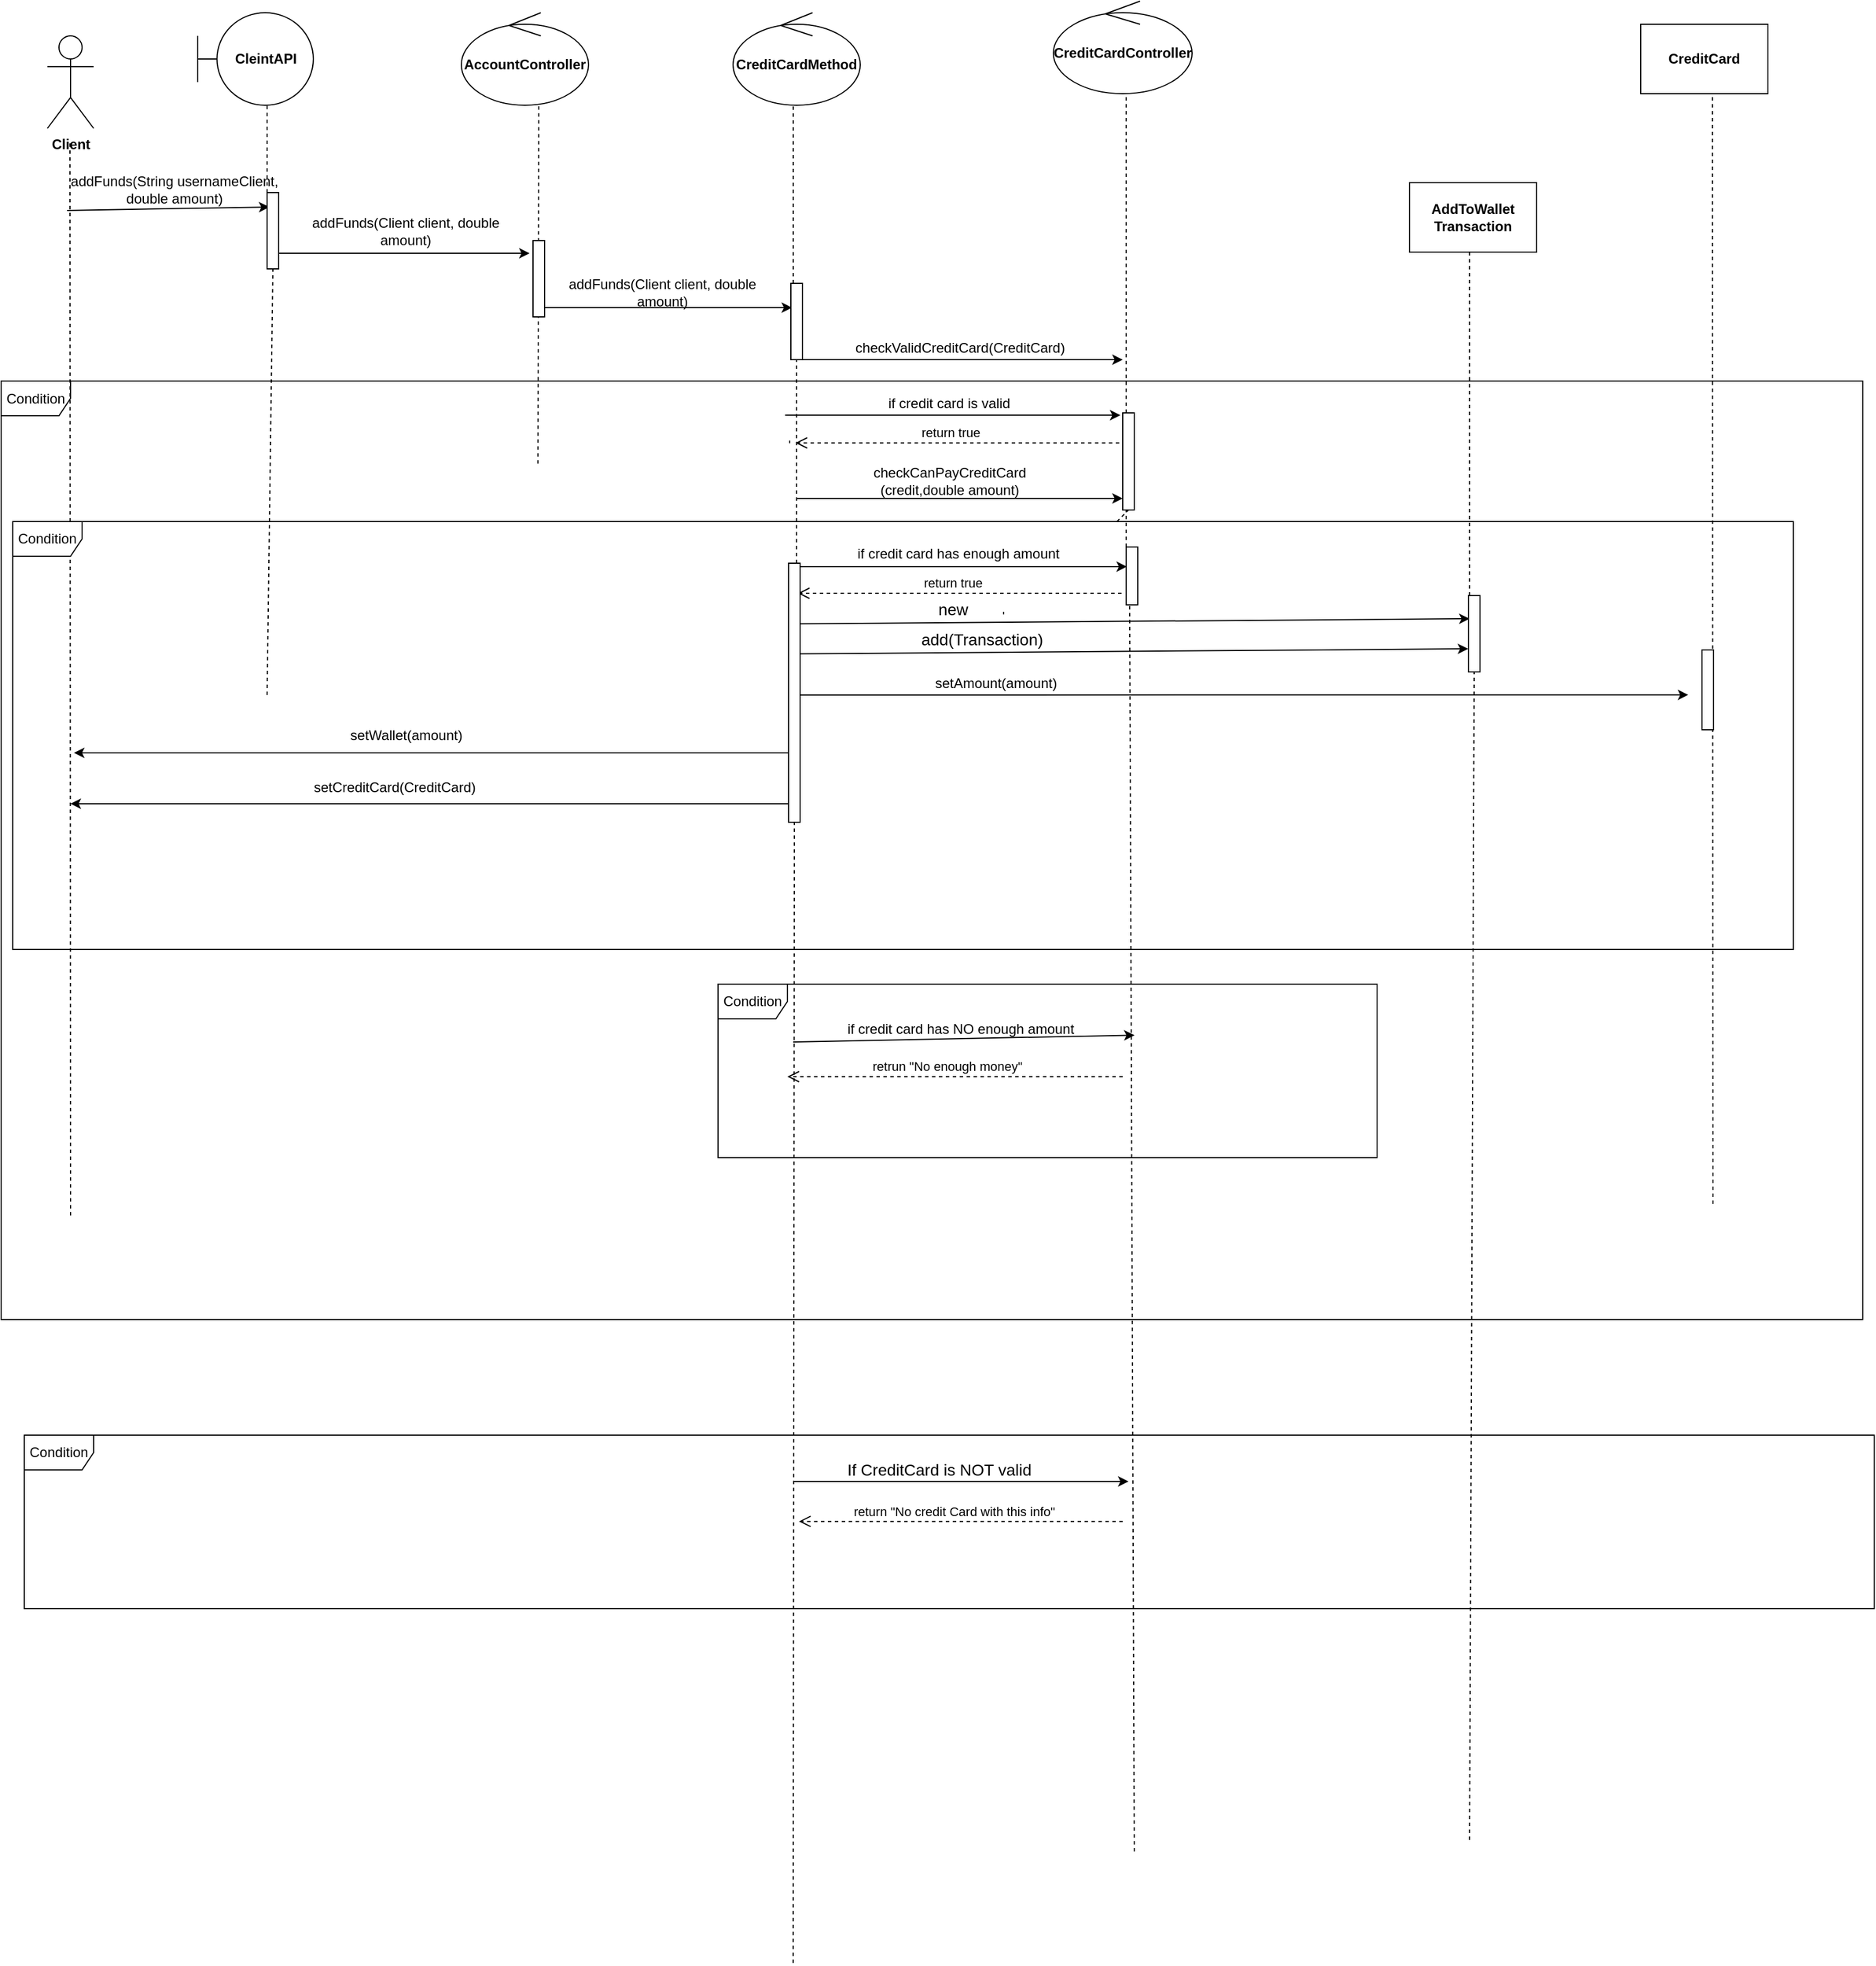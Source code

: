 <mxfile version="16.5.1" type="device"><diagram id="xbT4TP8scOLuHUDoHVvf" name="Page-1"><mxGraphModel dx="1055" dy="527" grid="1" gridSize="10" guides="1" tooltips="1" connect="1" arrows="1" fold="1" page="1" pageScale="1" pageWidth="850" pageHeight="1100" math="0" shadow="0"><root><mxCell id="0"/><mxCell id="1" parent="0"/><mxCell id="G9_8GzPN5d4KNjcjPEDF-1" value="&lt;b&gt;Client&lt;/b&gt;" style="shape=umlActor;verticalLabelPosition=bottom;verticalAlign=top;html=1;outlineConnect=0;" vertex="1" parent="1"><mxGeometry x="50" y="70" width="40" height="80" as="geometry"/></mxCell><mxCell id="G9_8GzPN5d4KNjcjPEDF-2" value="" style="endArrow=none;dashed=1;html=1;rounded=0;entryX=0.5;entryY=1;entryDx=0;entryDy=0;startArrow=none;exitX=0.284;exitY=0.088;exitDx=0;exitDy=0;exitPerimeter=0;" edge="1" parent="1"><mxGeometry width="50" height="50" relative="1" as="geometry"><mxPoint x="474.24" y="439.912" as="sourcePoint"/><mxPoint x="475.0" y="129" as="targetPoint"/></mxGeometry></mxCell><mxCell id="G9_8GzPN5d4KNjcjPEDF-3" value="" style="endArrow=classic;html=1;rounded=0;entryX=1;entryY=1;entryDx=0;entryDy=0;exitX=0.125;exitY=1.118;exitDx=0;exitDy=0;exitPerimeter=0;" edge="1" parent="1"><mxGeometry width="50" height="50" relative="1" as="geometry"><mxPoint x="67" y="220.95" as="sourcePoint"/><mxPoint x="242.0" y="218" as="targetPoint"/></mxGeometry></mxCell><mxCell id="G9_8GzPN5d4KNjcjPEDF-4" value="addFunds(String usernameClient, double amount)" style="text;html=1;strokeColor=none;fillColor=none;align=center;verticalAlign=middle;whiteSpace=wrap;rounded=0;" vertex="1" parent="1"><mxGeometry x="60" y="190" width="200" height="25" as="geometry"/></mxCell><mxCell id="G9_8GzPN5d4KNjcjPEDF-5" value="" style="endArrow=classic;html=1;rounded=0;exitX=1.3;exitY=0.217;exitDx=0;exitDy=0;exitPerimeter=0;" edge="1" parent="1"><mxGeometry width="50" height="50" relative="1" as="geometry"><mxPoint x="244" y="258.04" as="sourcePoint"/><mxPoint x="467" y="258" as="targetPoint"/></mxGeometry></mxCell><mxCell id="G9_8GzPN5d4KNjcjPEDF-6" value="addFunds(Client client, double amount)" style="text;html=1;strokeColor=none;fillColor=none;align=center;verticalAlign=middle;whiteSpace=wrap;rounded=0;" vertex="1" parent="1"><mxGeometry x="260" y="230" width="200" height="17" as="geometry"/></mxCell><mxCell id="G9_8GzPN5d4KNjcjPEDF-7" value="Condition" style="shape=umlFrame;whiteSpace=wrap;html=1;" vertex="1" parent="1"><mxGeometry x="10" y="368.5" width="1610" height="811.5" as="geometry"/></mxCell><mxCell id="G9_8GzPN5d4KNjcjPEDF-8" value="" style="endArrow=classic;html=1;rounded=0;" edge="1" parent="1"><mxGeometry width="50" height="50" relative="1" as="geometry"><mxPoint x="688" y="398" as="sourcePoint"/><mxPoint x="978" y="398" as="targetPoint"/></mxGeometry></mxCell><mxCell id="G9_8GzPN5d4KNjcjPEDF-9" value="if credit card is valid" style="text;html=1;strokeColor=none;fillColor=none;align=center;verticalAlign=middle;whiteSpace=wrap;rounded=0;" vertex="1" parent="1"><mxGeometry x="730" y="379" width="200" height="17" as="geometry"/></mxCell><mxCell id="G9_8GzPN5d4KNjcjPEDF-10" value="return true" style="html=1;verticalAlign=bottom;endArrow=open;dashed=1;endSize=8;rounded=0;startArrow=none;" edge="1" parent="1"><mxGeometry x="0.048" relative="1" as="geometry"><mxPoint x="977" y="422" as="sourcePoint"/><mxPoint x="697" y="422" as="targetPoint"/><mxPoint as="offset"/></mxGeometry></mxCell><mxCell id="G9_8GzPN5d4KNjcjPEDF-11" value="" style="html=1;verticalAlign=bottom;endArrow=none;dashed=1;endSize=8;rounded=0;" edge="1" parent="1"><mxGeometry x="0.048" relative="1" as="geometry"><mxPoint x="692" y="420" as="sourcePoint"/><mxPoint x="692" y="422.25" as="targetPoint"/><mxPoint as="offset"/></mxGeometry></mxCell><mxCell id="G9_8GzPN5d4KNjcjPEDF-12" value="&lt;b&gt;CleintAPI&lt;/b&gt;" style="shape=umlBoundary;whiteSpace=wrap;html=1;" vertex="1" parent="1"><mxGeometry x="180" y="50" width="100" height="80" as="geometry"/></mxCell><mxCell id="G9_8GzPN5d4KNjcjPEDF-13" value="&lt;b&gt;AccountController&lt;/b&gt;" style="ellipse;shape=umlControl;whiteSpace=wrap;html=1;" vertex="1" parent="1"><mxGeometry x="408" y="50" width="110" height="80" as="geometry"/></mxCell><mxCell id="G9_8GzPN5d4KNjcjPEDF-14" value="&lt;b&gt;CreditCardMethod&lt;/b&gt;" style="ellipse;shape=umlControl;whiteSpace=wrap;html=1;" vertex="1" parent="1"><mxGeometry x="643" y="50" width="110" height="80" as="geometry"/></mxCell><mxCell id="G9_8GzPN5d4KNjcjPEDF-15" value="" style="endArrow=none;dashed=1;html=1;rounded=0;entryX=0.5;entryY=1;entryDx=0;entryDy=0;startArrow=none;" edge="1" parent="1" source="G9_8GzPN5d4KNjcjPEDF-53"><mxGeometry width="50" height="50" relative="1" as="geometry"><mxPoint x="240" y="640" as="sourcePoint"/><mxPoint x="240.0" y="130" as="targetPoint"/></mxGeometry></mxCell><mxCell id="G9_8GzPN5d4KNjcjPEDF-16" value="" style="endArrow=none;dashed=1;html=1;rounded=0;entryX=0.5;entryY=1;entryDx=0;entryDy=0;" edge="1" parent="1"><mxGeometry width="50" height="50" relative="1" as="geometry"><mxPoint x="70.0" y="1090" as="sourcePoint"/><mxPoint x="69.5" y="163" as="targetPoint"/></mxGeometry></mxCell><mxCell id="G9_8GzPN5d4KNjcjPEDF-17" value="&lt;b&gt;CreditCardController&lt;/b&gt;" style="ellipse;shape=umlControl;whiteSpace=wrap;html=1;" vertex="1" parent="1"><mxGeometry x="920" y="40" width="120" height="80" as="geometry"/></mxCell><mxCell id="G9_8GzPN5d4KNjcjPEDF-18" value="&lt;b&gt;CreditCard&lt;/b&gt;" style="rounded=0;whiteSpace=wrap;html=1;" vertex="1" parent="1"><mxGeometry x="1428" y="60" width="110" height="60" as="geometry"/></mxCell><mxCell id="G9_8GzPN5d4KNjcjPEDF-19" value="" style="endArrow=none;dashed=1;html=1;rounded=0;entryX=0.5;entryY=1;entryDx=0;entryDy=0;startArrow=none;" edge="1" parent="1" source="G9_8GzPN5d4KNjcjPEDF-56"><mxGeometry width="50" height="50" relative="1" as="geometry"><mxPoint x="695" y="1736.364" as="sourcePoint"/><mxPoint x="695.09" y="130" as="targetPoint"/></mxGeometry></mxCell><mxCell id="G9_8GzPN5d4KNjcjPEDF-20" value="" style="endArrow=none;dashed=1;html=1;rounded=0;entryX=0.5;entryY=1;entryDx=0;entryDy=0;" edge="1" parent="1"><mxGeometry width="50" height="50" relative="1" as="geometry"><mxPoint x="1490.5" y="1080" as="sourcePoint"/><mxPoint x="1490" y="120" as="targetPoint"/></mxGeometry></mxCell><mxCell id="G9_8GzPN5d4KNjcjPEDF-21" value="" style="endArrow=none;dashed=1;html=1;rounded=0;entryX=0.5;entryY=1;entryDx=0;entryDy=0;startArrow=none;" edge="1" parent="1" source="G9_8GzPN5d4KNjcjPEDF-58"><mxGeometry width="50" height="50" relative="1" as="geometry"><mxPoint x="990" y="1640" as="sourcePoint"/><mxPoint x="983" y="120" as="targetPoint"/></mxGeometry></mxCell><mxCell id="G9_8GzPN5d4KNjcjPEDF-22" value="" style="endArrow=classic;html=1;rounded=0;" edge="1" parent="1"><mxGeometry width="50" height="50" relative="1" as="geometry"><mxPoint x="698" y="350" as="sourcePoint"/><mxPoint x="980" y="350" as="targetPoint"/></mxGeometry></mxCell><mxCell id="G9_8GzPN5d4KNjcjPEDF-23" value="checkValidCreditCard(CreditCard)" style="text;html=1;align=center;verticalAlign=middle;resizable=0;points=[];autosize=1;strokeColor=none;fillColor=none;" vertex="1" parent="1"><mxGeometry x="739" y="330" width="200" height="20" as="geometry"/></mxCell><mxCell id="G9_8GzPN5d4KNjcjPEDF-24" value="checkCanPayCreditCard&lt;br&gt;(credit,double amount)" style="text;html=1;align=center;verticalAlign=middle;resizable=0;points=[];autosize=1;strokeColor=none;fillColor=none;" vertex="1" parent="1"><mxGeometry x="755" y="440" width="150" height="30" as="geometry"/></mxCell><mxCell id="G9_8GzPN5d4KNjcjPEDF-25" value="" style="endArrow=classic;html=1;rounded=0;entryX=1.005;entryY=0.205;entryDx=0;entryDy=0;entryPerimeter=0;" edge="1" parent="1"><mxGeometry width="50" height="50" relative="1" as="geometry"><mxPoint x="700" y="529" as="sourcePoint"/><mxPoint x="983.65" y="528.95" as="targetPoint"/></mxGeometry></mxCell><mxCell id="G9_8GzPN5d4KNjcjPEDF-26" value="if credit card has enough amount" style="text;html=1;strokeColor=none;fillColor=none;align=center;verticalAlign=middle;whiteSpace=wrap;rounded=0;" vertex="1" parent="1"><mxGeometry x="738" y="509" width="200" height="17" as="geometry"/></mxCell><mxCell id="G9_8GzPN5d4KNjcjPEDF-27" value="return true" style="html=1;verticalAlign=bottom;endArrow=open;dashed=1;endSize=8;rounded=0;startArrow=none;" edge="1" parent="1"><mxGeometry x="0.048" relative="1" as="geometry"><mxPoint x="979" y="552" as="sourcePoint"/><mxPoint x="699" y="552" as="targetPoint"/><mxPoint as="offset"/></mxGeometry></mxCell><mxCell id="G9_8GzPN5d4KNjcjPEDF-28" value="" style="endArrow=classic;html=1;rounded=0;entryX=0.632;entryY=0.294;entryDx=0;entryDy=0;entryPerimeter=0;" edge="1" parent="1" target="G9_8GzPN5d4KNjcjPEDF-47"><mxGeometry width="50" height="50" relative="1" as="geometry"><mxPoint x="695" y="940" as="sourcePoint"/><mxPoint x="885" y="940" as="targetPoint"/></mxGeometry></mxCell><mxCell id="G9_8GzPN5d4KNjcjPEDF-29" value="&lt;span style=&quot;color: rgba(0 , 0 , 0 , 0) ; font-family: monospace ; font-size: 0px&quot;&gt;%3CmxGraphModel%3E%3Croot%3E%3CmxCell%20id%3D%220%22%2F%3E%3CmxCell%20id%3D%221%22%20parent%3D%220%22%2F%3E%3CmxCell%20id%3D%222%22%20value%3D%22if%20credit%20card%20has%20enough%20amount%22%20style%3D%22text%3Bhtml%3D1%3BstrokeColor%3Dnone%3BfillColor%3Dnone%3Balign%3Dcenter%3BverticalAlign%3Dmiddle%3BwhiteSpace%3Dwrap%3Brounded%3D0%3B%22%20vertex%3D%221%22%20parent%3D%221%22%3E%3CmxGeometry%20x%3D%22738%22%20y%3D%22509%22%20width%3D%22200%22%20height%3D%2217%22%20as%3D%22geometry%22%2F%3E%3C%2FmxCell%3E%3C%2Froot%3E%3C%2FmxGraphModel%3E&lt;/span&gt;" style="text;html=1;strokeColor=none;fillColor=none;align=center;verticalAlign=middle;whiteSpace=wrap;rounded=0;" vertex="1" parent="1"><mxGeometry x="767.5" y="920" width="125" height="17" as="geometry"/></mxCell><mxCell id="G9_8GzPN5d4KNjcjPEDF-30" value="retrun &quot;No enough money&quot;" style="html=1;verticalAlign=bottom;endArrow=open;dashed=1;endSize=8;rounded=0;" edge="1" parent="1"><mxGeometry x="0.048" relative="1" as="geometry"><mxPoint x="980" y="970" as="sourcePoint"/><mxPoint x="690" y="970" as="targetPoint"/><mxPoint as="offset"/></mxGeometry></mxCell><mxCell id="G9_8GzPN5d4KNjcjPEDF-31" value="" style="html=1;verticalAlign=bottom;endArrow=none;dashed=1;endSize=8;rounded=0;" edge="1" parent="1"><mxGeometry x="0.048" relative="1" as="geometry"><mxPoint x="877" y="568.0" as="sourcePoint"/><mxPoint x="877" y="570.25" as="targetPoint"/><mxPoint as="offset"/></mxGeometry></mxCell><mxCell id="G9_8GzPN5d4KNjcjPEDF-32" value="" style="endArrow=classic;html=1;rounded=0;entryX=0.941;entryY=0.405;entryDx=0;entryDy=0;entryPerimeter=0;" edge="1" parent="1" target="G9_8GzPN5d4KNjcjPEDF-64"><mxGeometry width="50" height="50" relative="1" as="geometry"><mxPoint x="697" y="640" as="sourcePoint"/><mxPoint x="1063" y="640" as="targetPoint"/></mxGeometry></mxCell><mxCell id="G9_8GzPN5d4KNjcjPEDF-33" value="setAmount(amount)" style="text;html=1;align=center;verticalAlign=middle;resizable=0;points=[];autosize=1;strokeColor=none;fillColor=none;" vertex="1" parent="1"><mxGeometry x="810" y="620" width="120" height="20" as="geometry"/></mxCell><mxCell id="G9_8GzPN5d4KNjcjPEDF-34" value="" style="endArrow=classic;html=1;rounded=0;" edge="1" parent="1"><mxGeometry width="50" height="50" relative="1" as="geometry"><mxPoint x="696" y="690" as="sourcePoint"/><mxPoint x="73" y="690" as="targetPoint"/></mxGeometry></mxCell><mxCell id="G9_8GzPN5d4KNjcjPEDF-35" value="setWallet(amount)" style="text;html=1;align=center;verticalAlign=middle;resizable=0;points=[];autosize=1;strokeColor=none;fillColor=none;" vertex="1" parent="1"><mxGeometry x="305" y="665" width="110" height="20" as="geometry"/></mxCell><mxCell id="G9_8GzPN5d4KNjcjPEDF-36" value="" style="endArrow=classic;html=1;rounded=0;" edge="1" parent="1"><mxGeometry width="50" height="50" relative="1" as="geometry"><mxPoint x="700" y="734" as="sourcePoint"/><mxPoint x="70.0" y="734" as="targetPoint"/></mxGeometry></mxCell><mxCell id="G9_8GzPN5d4KNjcjPEDF-37" value="setCreditCard(CreditCard)" style="text;html=1;align=center;verticalAlign=middle;resizable=0;points=[];autosize=1;strokeColor=none;fillColor=none;" vertex="1" parent="1"><mxGeometry x="270" y="710" width="160" height="20" as="geometry"/></mxCell><mxCell id="G9_8GzPN5d4KNjcjPEDF-38" value="&lt;b&gt;AddToWallet&lt;br&gt;Transaction&lt;/b&gt;" style="rounded=0;whiteSpace=wrap;html=1;" vertex="1" parent="1"><mxGeometry x="1228" y="197" width="110" height="60" as="geometry"/></mxCell><mxCell id="G9_8GzPN5d4KNjcjPEDF-39" value="" style="endArrow=none;dashed=1;html=1;rounded=0;entryX=0.5;entryY=1;entryDx=0;entryDy=0;startArrow=none;" edge="1" parent="1" source="G9_8GzPN5d4KNjcjPEDF-60"><mxGeometry width="50" height="50" relative="1" as="geometry"><mxPoint x="1280" y="1630" as="sourcePoint"/><mxPoint x="1280" y="257" as="targetPoint"/></mxGeometry></mxCell><mxCell id="G9_8GzPN5d4KNjcjPEDF-40" value="" style="endArrow=classic;html=1;rounded=0;exitX=1.3;exitY=0.217;exitDx=0;exitDy=0;exitPerimeter=0;" edge="1" parent="1"><mxGeometry width="50" height="50" relative="1" as="geometry"><mxPoint x="471" y="305.04" as="sourcePoint"/><mxPoint x="694" y="305" as="targetPoint"/></mxGeometry></mxCell><mxCell id="G9_8GzPN5d4KNjcjPEDF-41" value="addFunds(Client client, double amount)" style="text;html=1;strokeColor=none;fillColor=none;align=center;verticalAlign=middle;whiteSpace=wrap;rounded=0;" vertex="1" parent="1"><mxGeometry x="482" y="283" width="200" height="17" as="geometry"/></mxCell><mxCell id="G9_8GzPN5d4KNjcjPEDF-42" value="" style="endArrow=classic;html=1;rounded=0;" edge="1" parent="1"><mxGeometry width="50" height="50" relative="1" as="geometry"><mxPoint x="698" y="470" as="sourcePoint"/><mxPoint x="980" y="470" as="targetPoint"/></mxGeometry></mxCell><mxCell id="G9_8GzPN5d4KNjcjPEDF-43" value="" style="endArrow=classic;html=1;rounded=0;" edge="1" parent="1"><mxGeometry width="50" height="50" relative="1" as="geometry"><mxPoint x="697.18" y="578.43" as="sourcePoint"/><mxPoint x="1280" y="574" as="targetPoint"/></mxGeometry></mxCell><mxCell id="G9_8GzPN5d4KNjcjPEDF-44" value="new" style="edgeLabel;html=1;align=center;verticalAlign=middle;resizable=0;points=[];fontSize=14;" vertex="1" connectable="0" parent="G9_8GzPN5d4KNjcjPEDF-43"><mxGeometry x="-0.506" relative="1" as="geometry"><mxPoint x="-8" y="-12" as="offset"/></mxGeometry></mxCell><mxCell id="G9_8GzPN5d4KNjcjPEDF-45" value="" style="endArrow=classic;html=1;rounded=0;" edge="1" parent="1"><mxGeometry width="50" height="50" relative="1" as="geometry"><mxPoint x="696" y="604.43" as="sourcePoint"/><mxPoint x="1278.82" y="600" as="targetPoint"/></mxGeometry></mxCell><mxCell id="G9_8GzPN5d4KNjcjPEDF-46" value="add(Transaction)" style="edgeLabel;html=1;align=center;verticalAlign=middle;resizable=0;points=[];fontSize=14;" vertex="1" connectable="0" parent="G9_8GzPN5d4KNjcjPEDF-45"><mxGeometry x="-0.506" relative="1" as="geometry"><mxPoint x="18" y="-12" as="offset"/></mxGeometry></mxCell><mxCell id="G9_8GzPN5d4KNjcjPEDF-47" value="Condition" style="shape=umlFrame;whiteSpace=wrap;html=1;" vertex="1" parent="1"><mxGeometry x="630" y="890" width="570" height="150" as="geometry"/></mxCell><mxCell id="G9_8GzPN5d4KNjcjPEDF-48" value="Condition" style="shape=umlFrame;whiteSpace=wrap;html=1;" vertex="1" parent="1"><mxGeometry x="30" y="1280" width="1600" height="150" as="geometry"/></mxCell><mxCell id="G9_8GzPN5d4KNjcjPEDF-49" value="if credit card has NO enough amount" style="text;html=1;strokeColor=none;fillColor=none;align=center;verticalAlign=middle;whiteSpace=wrap;rounded=0;" vertex="1" parent="1"><mxGeometry x="740" y="920" width="200" height="17" as="geometry"/></mxCell><mxCell id="G9_8GzPN5d4KNjcjPEDF-50" value="" style="endArrow=classic;html=1;rounded=0;" edge="1" parent="1"><mxGeometry width="50" height="50" relative="1" as="geometry"><mxPoint x="695" y="1320" as="sourcePoint"/><mxPoint x="985" y="1320" as="targetPoint"/></mxGeometry></mxCell><mxCell id="G9_8GzPN5d4KNjcjPEDF-51" value="If CreditCard is NOT valid" style="edgeLabel;html=1;align=center;verticalAlign=middle;resizable=0;points=[];fontSize=14;" vertex="1" connectable="0" parent="G9_8GzPN5d4KNjcjPEDF-50"><mxGeometry x="-0.315" y="1" relative="1" as="geometry"><mxPoint x="26" y="-9" as="offset"/></mxGeometry></mxCell><mxCell id="G9_8GzPN5d4KNjcjPEDF-52" value="return &quot;No credit Card with this info&quot;" style="html=1;verticalAlign=bottom;endArrow=open;dashed=1;endSize=8;rounded=0;startArrow=none;" edge="1" parent="1"><mxGeometry x="0.048" relative="1" as="geometry"><mxPoint x="980" y="1354.57" as="sourcePoint"/><mxPoint x="700" y="1354.57" as="targetPoint"/><mxPoint as="offset"/></mxGeometry></mxCell><mxCell id="G9_8GzPN5d4KNjcjPEDF-53" value="" style="html=1;points=[];perimeter=orthogonalPerimeter;" vertex="1" parent="1"><mxGeometry x="240" y="205.5" width="10" height="66" as="geometry"/></mxCell><mxCell id="G9_8GzPN5d4KNjcjPEDF-54" value="" style="endArrow=none;dashed=1;html=1;rounded=0;entryX=0.5;entryY=1;entryDx=0;entryDy=0;" edge="1" parent="1" target="G9_8GzPN5d4KNjcjPEDF-53"><mxGeometry width="50" height="50" relative="1" as="geometry"><mxPoint x="240.0" y="640" as="sourcePoint"/><mxPoint x="240" y="130.0" as="targetPoint"/></mxGeometry></mxCell><mxCell id="G9_8GzPN5d4KNjcjPEDF-55" value="" style="html=1;points=[];perimeter=orthogonalPerimeter;" vertex="1" parent="1"><mxGeometry x="470" y="247" width="10" height="66" as="geometry"/></mxCell><mxCell id="G9_8GzPN5d4KNjcjPEDF-56" value="" style="html=1;points=[];perimeter=orthogonalPerimeter;" vertex="1" parent="1"><mxGeometry x="693" y="284" width="10" height="66" as="geometry"/></mxCell><mxCell id="G9_8GzPN5d4KNjcjPEDF-57" value="" style="endArrow=none;dashed=1;html=1;rounded=0;entryX=0.5;entryY=1;entryDx=0;entryDy=0;startArrow=none;" edge="1" parent="1" source="G9_8GzPN5d4KNjcjPEDF-62" target="G9_8GzPN5d4KNjcjPEDF-56"><mxGeometry width="50" height="50" relative="1" as="geometry"><mxPoint x="695" y="1736.364" as="sourcePoint"/><mxPoint x="695.09" y="130.0" as="targetPoint"/></mxGeometry></mxCell><mxCell id="G9_8GzPN5d4KNjcjPEDF-58" value="" style="html=1;points=[];perimeter=orthogonalPerimeter;" vertex="1" parent="1"><mxGeometry x="980" y="396" width="10" height="84" as="geometry"/></mxCell><mxCell id="G9_8GzPN5d4KNjcjPEDF-59" value="" style="endArrow=none;dashed=1;html=1;rounded=0;entryX=0.5;entryY=1;entryDx=0;entryDy=0;startArrow=none;" edge="1" parent="1" source="G9_8GzPN5d4KNjcjPEDF-64" target="G9_8GzPN5d4KNjcjPEDF-58"><mxGeometry width="50" height="50" relative="1" as="geometry"><mxPoint x="990" y="1640" as="sourcePoint"/><mxPoint x="983" y="120" as="targetPoint"/></mxGeometry></mxCell><mxCell id="G9_8GzPN5d4KNjcjPEDF-60" value="" style="html=1;points=[];perimeter=orthogonalPerimeter;" vertex="1" parent="1"><mxGeometry x="1279" y="554" width="10" height="66" as="geometry"/></mxCell><mxCell id="G9_8GzPN5d4KNjcjPEDF-61" value="" style="endArrow=none;dashed=1;html=1;rounded=0;entryX=0.5;entryY=1;entryDx=0;entryDy=0;" edge="1" parent="1" target="G9_8GzPN5d4KNjcjPEDF-60"><mxGeometry width="50" height="50" relative="1" as="geometry"><mxPoint x="1280" y="1630" as="sourcePoint"/><mxPoint x="1280" y="257" as="targetPoint"/></mxGeometry></mxCell><mxCell id="G9_8GzPN5d4KNjcjPEDF-62" value="" style="html=1;points=[];perimeter=orthogonalPerimeter;" vertex="1" parent="1"><mxGeometry x="691" y="526" width="10" height="224" as="geometry"/></mxCell><mxCell id="G9_8GzPN5d4KNjcjPEDF-63" value="" style="endArrow=none;dashed=1;html=1;rounded=0;entryX=0.5;entryY=1;entryDx=0;entryDy=0;" edge="1" parent="1" target="G9_8GzPN5d4KNjcjPEDF-62"><mxGeometry width="50" height="50" relative="1" as="geometry"><mxPoint x="695" y="1736.364" as="sourcePoint"/><mxPoint x="698" y="350.0" as="targetPoint"/></mxGeometry></mxCell><mxCell id="G9_8GzPN5d4KNjcjPEDF-64" value="Condition" style="shape=umlFrame;whiteSpace=wrap;html=1;" vertex="1" parent="1"><mxGeometry x="20" y="490" width="1540" height="370" as="geometry"/></mxCell><mxCell id="G9_8GzPN5d4KNjcjPEDF-65" value="" style="endArrow=none;dashed=1;html=1;rounded=0;entryX=0.3;entryY=0.996;entryDx=0;entryDy=0;startArrow=none;entryPerimeter=0;" edge="1" parent="1" source="G9_8GzPN5d4KNjcjPEDF-67" target="G9_8GzPN5d4KNjcjPEDF-58"><mxGeometry width="50" height="50" relative="1" as="geometry"><mxPoint x="990" y="1640" as="sourcePoint"/><mxPoint x="985" y="480" as="targetPoint"/></mxGeometry></mxCell><mxCell id="G9_8GzPN5d4KNjcjPEDF-66" value="" style="html=1;points=[];perimeter=orthogonalPerimeter;" vertex="1" parent="1"><mxGeometry x="1481" y="601" width="10" height="69" as="geometry"/></mxCell><mxCell id="G9_8GzPN5d4KNjcjPEDF-67" value="" style="html=1;points=[];perimeter=orthogonalPerimeter;" vertex="1" parent="1"><mxGeometry x="983" y="512" width="10" height="50" as="geometry"/></mxCell><mxCell id="G9_8GzPN5d4KNjcjPEDF-68" value="" style="endArrow=none;dashed=1;html=1;rounded=0;entryX=0.3;entryY=0.996;entryDx=0;entryDy=0;startArrow=none;entryPerimeter=0;" edge="1" parent="1" target="G9_8GzPN5d4KNjcjPEDF-67"><mxGeometry width="50" height="50" relative="1" as="geometry"><mxPoint x="990" y="1640" as="sourcePoint"/><mxPoint x="983" y="479.664" as="targetPoint"/></mxGeometry></mxCell></root></mxGraphModel></diagram></mxfile>